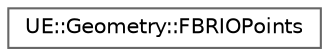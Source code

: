 digraph "Graphical Class Hierarchy"
{
 // INTERACTIVE_SVG=YES
 // LATEX_PDF_SIZE
  bgcolor="transparent";
  edge [fontname=Helvetica,fontsize=10,labelfontname=Helvetica,labelfontsize=10];
  node [fontname=Helvetica,fontsize=10,shape=box,height=0.2,width=0.4];
  rankdir="LR";
  Node0 [id="Node000000",label="UE::Geometry::FBRIOPoints",height=0.2,width=0.4,color="grey40", fillcolor="white", style="filled",URL="$da/d80/structUE_1_1Geometry_1_1FBRIOPoints.html",tooltip="Generate a \"Biased Randomized Insertion Order\" (BRIO) ordering for a point set by randomly bucketing ..."];
}
